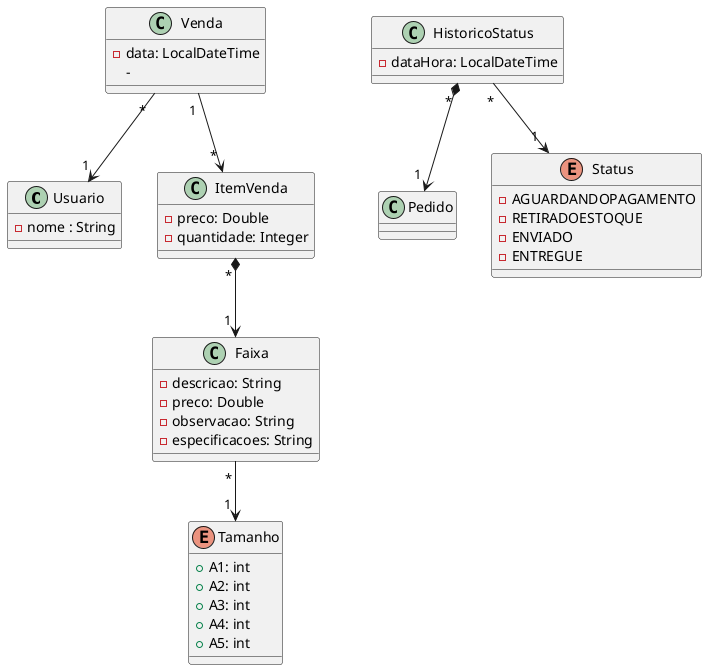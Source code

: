 @startuml modelageProfessor

class Usuario {
  - nome : String
}

class Faixa {
  - descricao: String
  - preco: Double
  - observacao: String
  - especificacoes: String
}

enum Tamanho {
  + A1: int
  + A2: int
  + A3: int
  + A4: int
  + A5: int
}

class Venda {
  - data: LocalDateTime
  - 
}

class ItemVenda {
  - preco: Double
  - quantidade: Integer
}

Faixa " * " --> " 1 " Tamanho
Venda " 1 " --> " * " ItemVenda
Venda " * " --> " 1 " Usuario

ItemVenda " * " *--> " 1 " Faixa



' ***************
class Pedido {

}

enum Status {
  - AGUARDANDOPAGAMENTO
  - RETIRADOESTOQUE
  - ENVIADO
  - ENTREGUE
}

class HistoricoStatus {
  - dataHora: LocalDateTime
}

HistoricoStatus " * " *--> " 1 " Pedido
HistoricoStatus " * " --> " 1 " Status

'  a tabela vai ficar: id, idproduto, status, dat
@enduml